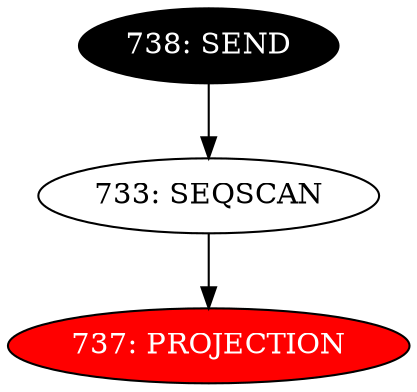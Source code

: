 digraph name {
733 [label="733: SEQSCAN" ];
733 -> 737;
737 [label="737: PROJECTION" fontcolor="white" style="filled" fillcolor="red"];
738 [label="738: SEND" fontcolor="white" style="filled" fillcolor="black"];
738 -> 733;

}

